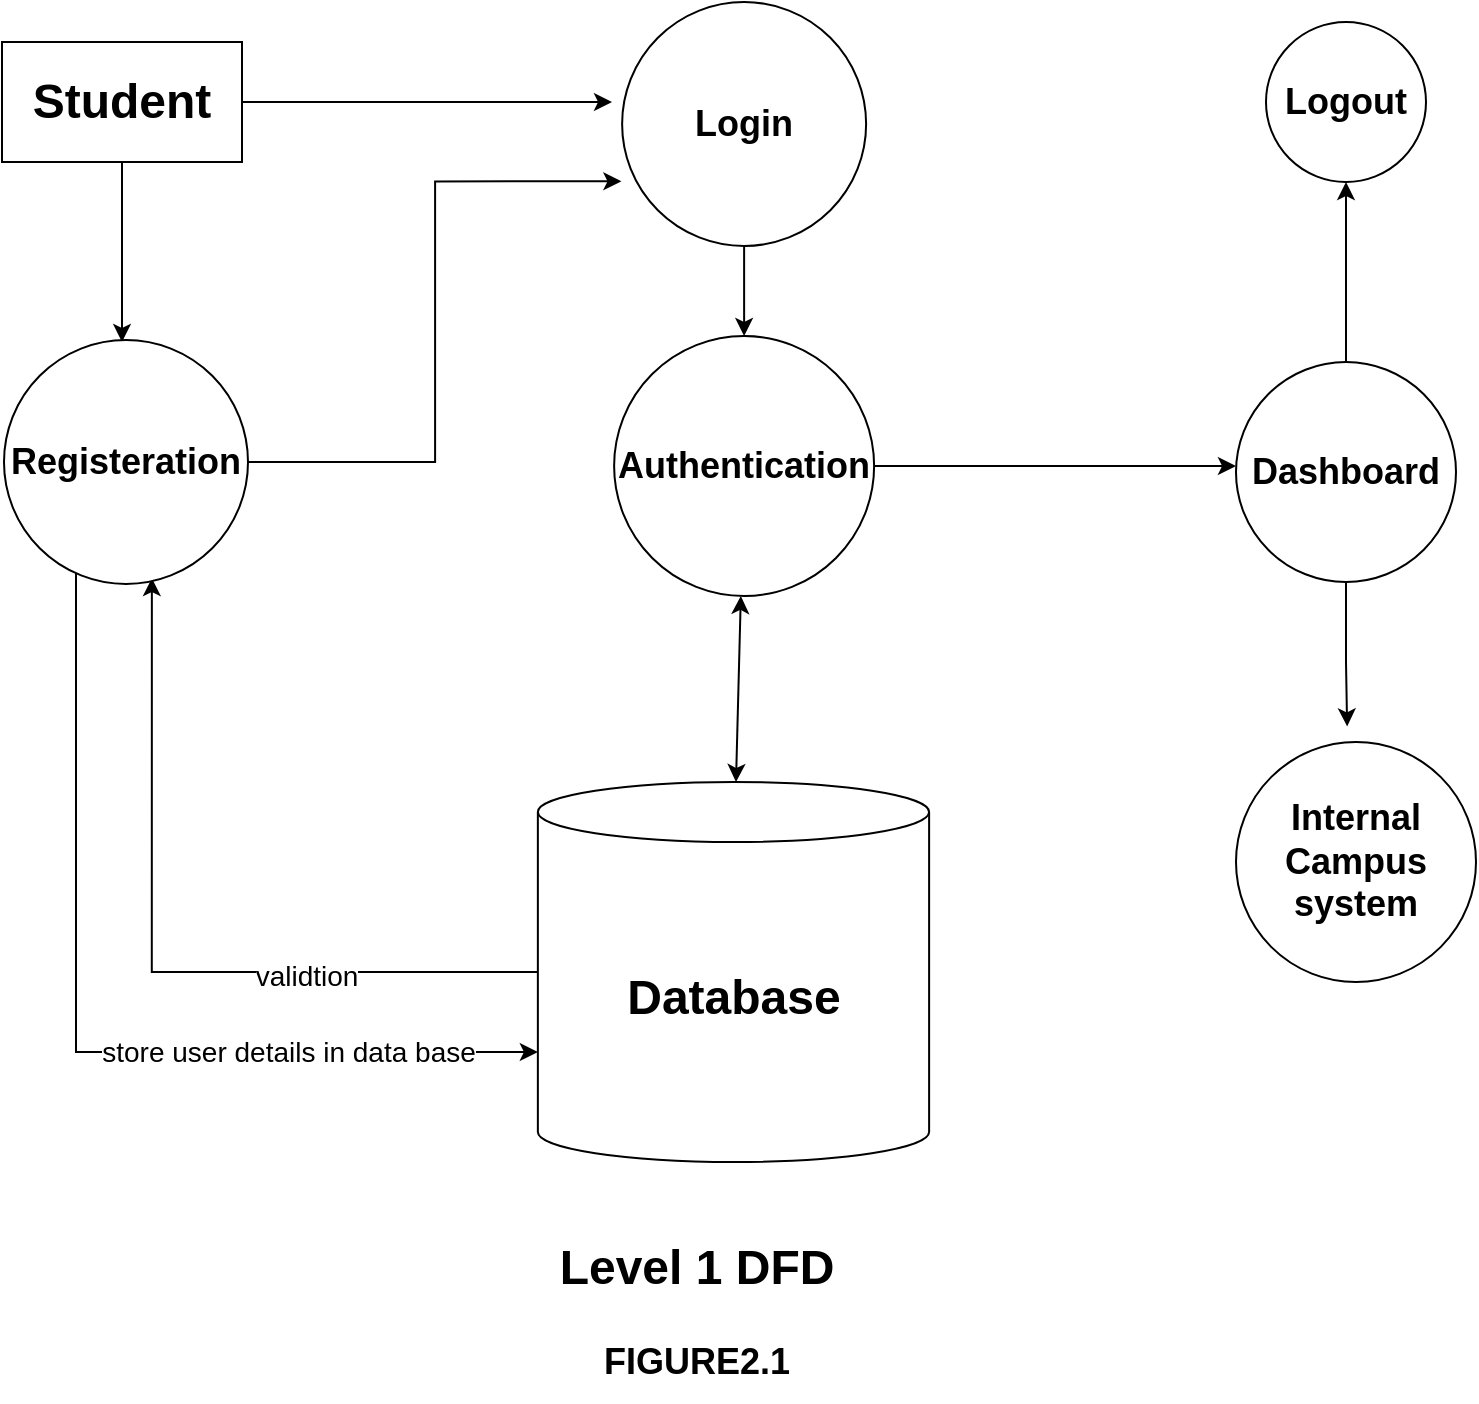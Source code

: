 <mxfile version="21.6.9" type="github">
  <diagram name="Page-1" id="bZFGKC0T0hw_HrP4qDCc">
    <mxGraphModel dx="1120" dy="484" grid="1" gridSize="10" guides="1" tooltips="1" connect="1" arrows="1" fold="1" page="1" pageScale="1" pageWidth="850" pageHeight="1100" math="0" shadow="0">
      <root>
        <mxCell id="0" />
        <mxCell id="1" parent="0" />
        <mxCell id="xyXlI8KWneuc3D06vrpU-11" style="edgeStyle=orthogonalEdgeStyle;rounded=0;orthogonalLoop=1;jettySize=auto;html=1;entryX=0.5;entryY=0;entryDx=0;entryDy=0;" parent="1" source="xyXlI8KWneuc3D06vrpU-1" edge="1">
          <mxGeometry relative="1" as="geometry">
            <mxPoint x="143" y="200" as="targetPoint" />
          </mxGeometry>
        </mxCell>
        <mxCell id="xyXlI8KWneuc3D06vrpU-17" style="edgeStyle=orthogonalEdgeStyle;rounded=0;orthogonalLoop=1;jettySize=auto;html=1;" parent="1" source="xyXlI8KWneuc3D06vrpU-1" edge="1">
          <mxGeometry relative="1" as="geometry">
            <mxPoint x="388" y="80" as="targetPoint" />
          </mxGeometry>
        </mxCell>
        <mxCell id="xyXlI8KWneuc3D06vrpU-1" value="&lt;font style=&quot;font-size: 24px;&quot;&gt;&lt;b&gt;Student&lt;/b&gt;&lt;/font&gt;" style="whiteSpace=wrap;html=1;" parent="1" vertex="1">
          <mxGeometry x="83" y="50" width="120" height="60" as="geometry" />
        </mxCell>
        <mxCell id="xyXlI8KWneuc3D06vrpU-47" style="edgeStyle=orthogonalEdgeStyle;rounded=0;orthogonalLoop=1;jettySize=auto;html=1;entryX=0.606;entryY=0.976;entryDx=0;entryDy=0;entryPerimeter=0;" parent="1" source="xyXlI8KWneuc3D06vrpU-6" target="xyXlI8KWneuc3D06vrpU-27" edge="1">
          <mxGeometry relative="1" as="geometry" />
        </mxCell>
        <mxCell id="xyXlI8KWneuc3D06vrpU-48" value="&lt;font style=&quot;font-size: 14px;&quot;&gt;validtion&lt;/font&gt;" style="edgeLabel;html=1;align=center;verticalAlign=middle;resizable=0;points=[];" parent="xyXlI8KWneuc3D06vrpU-47" vertex="1" connectable="0">
          <mxGeometry x="-0.402" y="2" relative="1" as="geometry">
            <mxPoint as="offset" />
          </mxGeometry>
        </mxCell>
        <mxCell id="xyXlI8KWneuc3D06vrpU-6" value="&lt;font style=&quot;font-size: 24px;&quot;&gt;&lt;b&gt;Database&lt;/b&gt;&lt;/font&gt;" style="shape=cylinder3;whiteSpace=wrap;html=1;boundedLbl=1;backgroundOutline=1;size=15;" parent="1" vertex="1">
          <mxGeometry x="350.93" y="420" width="195.63" height="190" as="geometry" />
        </mxCell>
        <mxCell id="xyXlI8KWneuc3D06vrpU-34" style="edgeStyle=orthogonalEdgeStyle;rounded=0;orthogonalLoop=1;jettySize=auto;html=1;entryX=-0.003;entryY=0.735;entryDx=0;entryDy=0;entryPerimeter=0;" parent="1" source="xyXlI8KWneuc3D06vrpU-27" target="xyXlI8KWneuc3D06vrpU-28" edge="1">
          <mxGeometry relative="1" as="geometry" />
        </mxCell>
        <mxCell id="xyXlI8KWneuc3D06vrpU-37" style="edgeStyle=orthogonalEdgeStyle;rounded=0;orthogonalLoop=1;jettySize=auto;html=1;entryX=0;entryY=0;entryDx=0;entryDy=135;entryPerimeter=0;" parent="1" source="xyXlI8KWneuc3D06vrpU-27" target="xyXlI8KWneuc3D06vrpU-6" edge="1">
          <mxGeometry relative="1" as="geometry">
            <Array as="points">
              <mxPoint x="120" y="555" />
            </Array>
          </mxGeometry>
        </mxCell>
        <mxCell id="xyXlI8KWneuc3D06vrpU-44" value="&lt;font style=&quot;font-size: 14px;&quot;&gt;store user details in data base&lt;/font&gt;" style="edgeLabel;html=1;align=center;verticalAlign=middle;resizable=0;points=[];" parent="xyXlI8KWneuc3D06vrpU-37" vertex="1" connectable="0">
          <mxGeometry x="0.469" relative="1" as="geometry">
            <mxPoint as="offset" />
          </mxGeometry>
        </mxCell>
        <mxCell id="xyXlI8KWneuc3D06vrpU-27" value="&lt;b style=&quot;border-color: var(--border-color);&quot;&gt;&lt;font style=&quot;font-size: 18px;&quot;&gt;Registeration&lt;/font&gt;&lt;/b&gt;" style="ellipse;whiteSpace=wrap;html=1;aspect=fixed;" parent="1" vertex="1">
          <mxGeometry x="84" y="199" width="122" height="122" as="geometry" />
        </mxCell>
        <mxCell id="xyXlI8KWneuc3D06vrpU-35" value="" style="edgeStyle=orthogonalEdgeStyle;rounded=0;orthogonalLoop=1;jettySize=auto;html=1;" parent="1" source="xyXlI8KWneuc3D06vrpU-28" target="xyXlI8KWneuc3D06vrpU-30" edge="1">
          <mxGeometry relative="1" as="geometry" />
        </mxCell>
        <mxCell id="xyXlI8KWneuc3D06vrpU-28" value="&lt;b style=&quot;border-color: var(--border-color);&quot;&gt;&lt;font style=&quot;font-size: 18px;&quot;&gt;Login&lt;/font&gt;&lt;/b&gt;" style="ellipse;whiteSpace=wrap;html=1;aspect=fixed;" parent="1" vertex="1">
          <mxGeometry x="393.06" y="30" width="122" height="122" as="geometry" />
        </mxCell>
        <mxCell id="xyXlI8KWneuc3D06vrpU-50" style="edgeStyle=orthogonalEdgeStyle;rounded=0;orthogonalLoop=1;jettySize=auto;html=1;" parent="1" source="xyXlI8KWneuc3D06vrpU-30" edge="1">
          <mxGeometry relative="1" as="geometry">
            <mxPoint x="700" y="262" as="targetPoint" />
          </mxGeometry>
        </mxCell>
        <mxCell id="xyXlI8KWneuc3D06vrpU-30" value="&lt;b style=&quot;border-color: var(--border-color);&quot;&gt;&lt;font style=&quot;font-size: 18px;&quot;&gt;Authentication&lt;/font&gt;&lt;/b&gt;" style="ellipse;whiteSpace=wrap;html=1;aspect=fixed;" parent="1" vertex="1">
          <mxGeometry x="389.06" y="197" width="130" height="130" as="geometry" />
        </mxCell>
        <mxCell id="xyXlI8KWneuc3D06vrpU-31" value="&lt;b style=&quot;border-color: var(--border-color);&quot;&gt;&lt;font style=&quot;font-size: 18px;&quot;&gt;Logout&lt;/font&gt;&lt;/b&gt;" style="ellipse;whiteSpace=wrap;html=1;aspect=fixed;" parent="1" vertex="1">
          <mxGeometry x="715" y="40" width="80" height="80" as="geometry" />
        </mxCell>
        <mxCell id="xyXlI8KWneuc3D06vrpU-53" style="edgeStyle=orthogonalEdgeStyle;rounded=0;orthogonalLoop=1;jettySize=auto;html=1;" parent="1" source="xyXlI8KWneuc3D06vrpU-32" target="xyXlI8KWneuc3D06vrpU-31" edge="1">
          <mxGeometry relative="1" as="geometry" />
        </mxCell>
        <mxCell id="xyXlI8KWneuc3D06vrpU-54" style="edgeStyle=orthogonalEdgeStyle;rounded=0;orthogonalLoop=1;jettySize=auto;html=1;entryX=0.463;entryY=-0.065;entryDx=0;entryDy=0;entryPerimeter=0;" parent="1" source="xyXlI8KWneuc3D06vrpU-32" target="xyXlI8KWneuc3D06vrpU-33" edge="1">
          <mxGeometry relative="1" as="geometry" />
        </mxCell>
        <mxCell id="xyXlI8KWneuc3D06vrpU-32" value="&lt;b style=&quot;border-color: var(--border-color);&quot;&gt;&lt;font style=&quot;font-size: 18px;&quot;&gt;Dashboard&lt;/font&gt;&lt;/b&gt;" style="ellipse;whiteSpace=wrap;html=1;aspect=fixed;" parent="1" vertex="1">
          <mxGeometry x="700" y="210" width="110" height="110" as="geometry" />
        </mxCell>
        <mxCell id="xyXlI8KWneuc3D06vrpU-33" value="&lt;b style=&quot;border-color: var(--border-color);&quot;&gt;&lt;font style=&quot;font-size: 18px;&quot;&gt;Internal Campus system&lt;/font&gt;&lt;/b&gt;" style="ellipse;whiteSpace=wrap;html=1;aspect=fixed;" parent="1" vertex="1">
          <mxGeometry x="700" y="400" width="120" height="120" as="geometry" />
        </mxCell>
        <mxCell id="xyXlI8KWneuc3D06vrpU-49" value="" style="endArrow=classic;startArrow=classic;html=1;rounded=0;" parent="1" target="xyXlI8KWneuc3D06vrpU-30" edge="1">
          <mxGeometry width="50" height="50" relative="1" as="geometry">
            <mxPoint x="450" y="420" as="sourcePoint" />
            <mxPoint x="500" y="370" as="targetPoint" />
          </mxGeometry>
        </mxCell>
        <mxCell id="xyXlI8KWneuc3D06vrpU-55" value="&lt;font style=&quot;font-size: 24px;&quot;&gt;&lt;b&gt;Level 1 DFD&lt;/b&gt;&lt;/font&gt;" style="text;html=1;align=center;verticalAlign=middle;resizable=0;points=[];autosize=1;strokeColor=none;fillColor=none;" parent="1" vertex="1">
          <mxGeometry x="350" y="643" width="160" height="40" as="geometry" />
        </mxCell>
        <mxCell id="xyXlI8KWneuc3D06vrpU-56" value="&lt;font style=&quot;font-size: 18px;&quot;&gt;&lt;b&gt;FIGURE2.1&lt;/b&gt;&lt;/font&gt;" style="text;html=1;align=center;verticalAlign=middle;resizable=0;points=[];autosize=1;strokeColor=none;fillColor=none;" parent="1" vertex="1">
          <mxGeometry x="370" y="690" width="120" height="40" as="geometry" />
        </mxCell>
      </root>
    </mxGraphModel>
  </diagram>
</mxfile>
